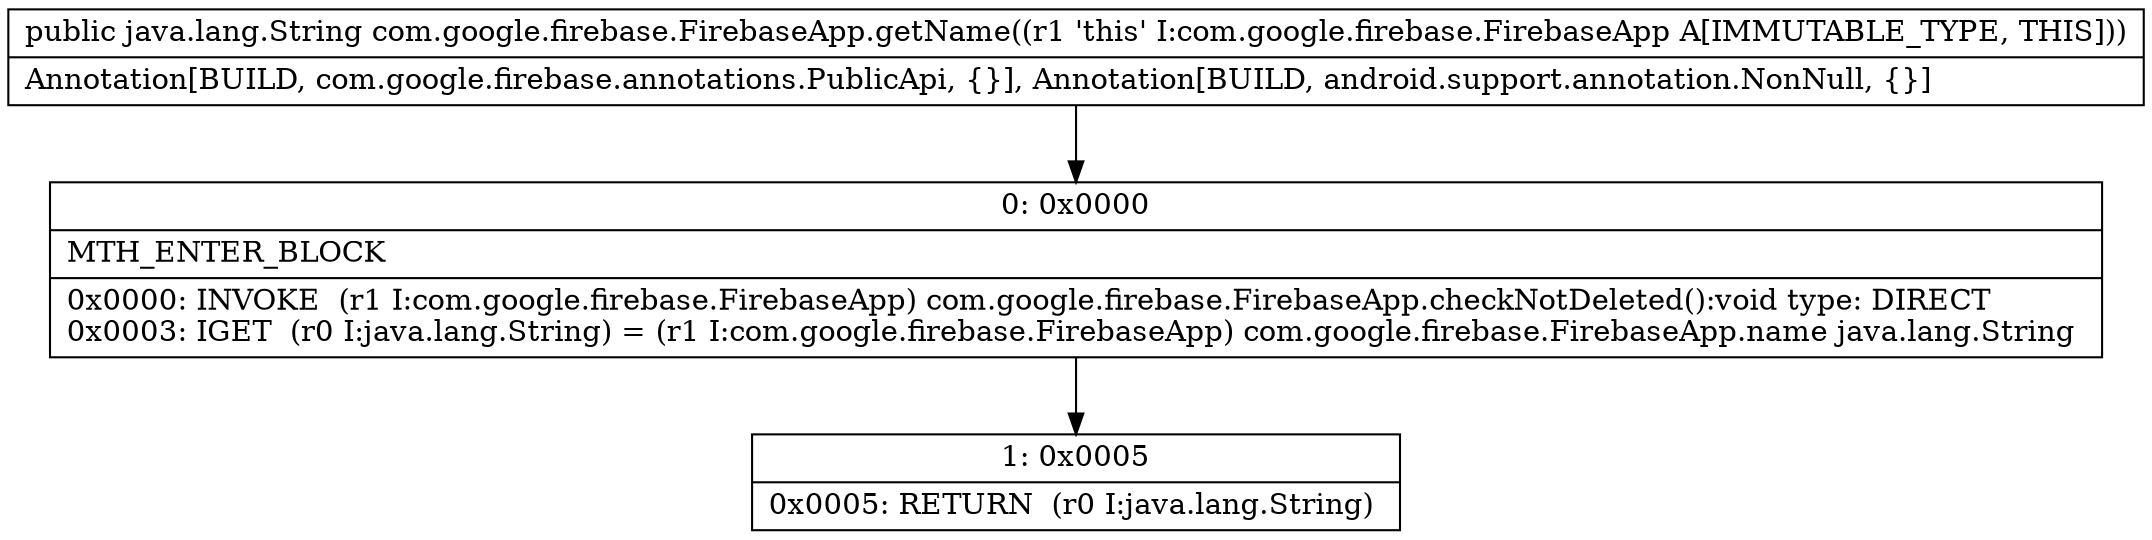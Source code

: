 digraph "CFG forcom.google.firebase.FirebaseApp.getName()Ljava\/lang\/String;" {
Node_0 [shape=record,label="{0\:\ 0x0000|MTH_ENTER_BLOCK\l|0x0000: INVOKE  (r1 I:com.google.firebase.FirebaseApp) com.google.firebase.FirebaseApp.checkNotDeleted():void type: DIRECT \l0x0003: IGET  (r0 I:java.lang.String) = (r1 I:com.google.firebase.FirebaseApp) com.google.firebase.FirebaseApp.name java.lang.String \l}"];
Node_1 [shape=record,label="{1\:\ 0x0005|0x0005: RETURN  (r0 I:java.lang.String) \l}"];
MethodNode[shape=record,label="{public java.lang.String com.google.firebase.FirebaseApp.getName((r1 'this' I:com.google.firebase.FirebaseApp A[IMMUTABLE_TYPE, THIS]))  | Annotation[BUILD, com.google.firebase.annotations.PublicApi, \{\}], Annotation[BUILD, android.support.annotation.NonNull, \{\}]\l}"];
MethodNode -> Node_0;
Node_0 -> Node_1;
}

